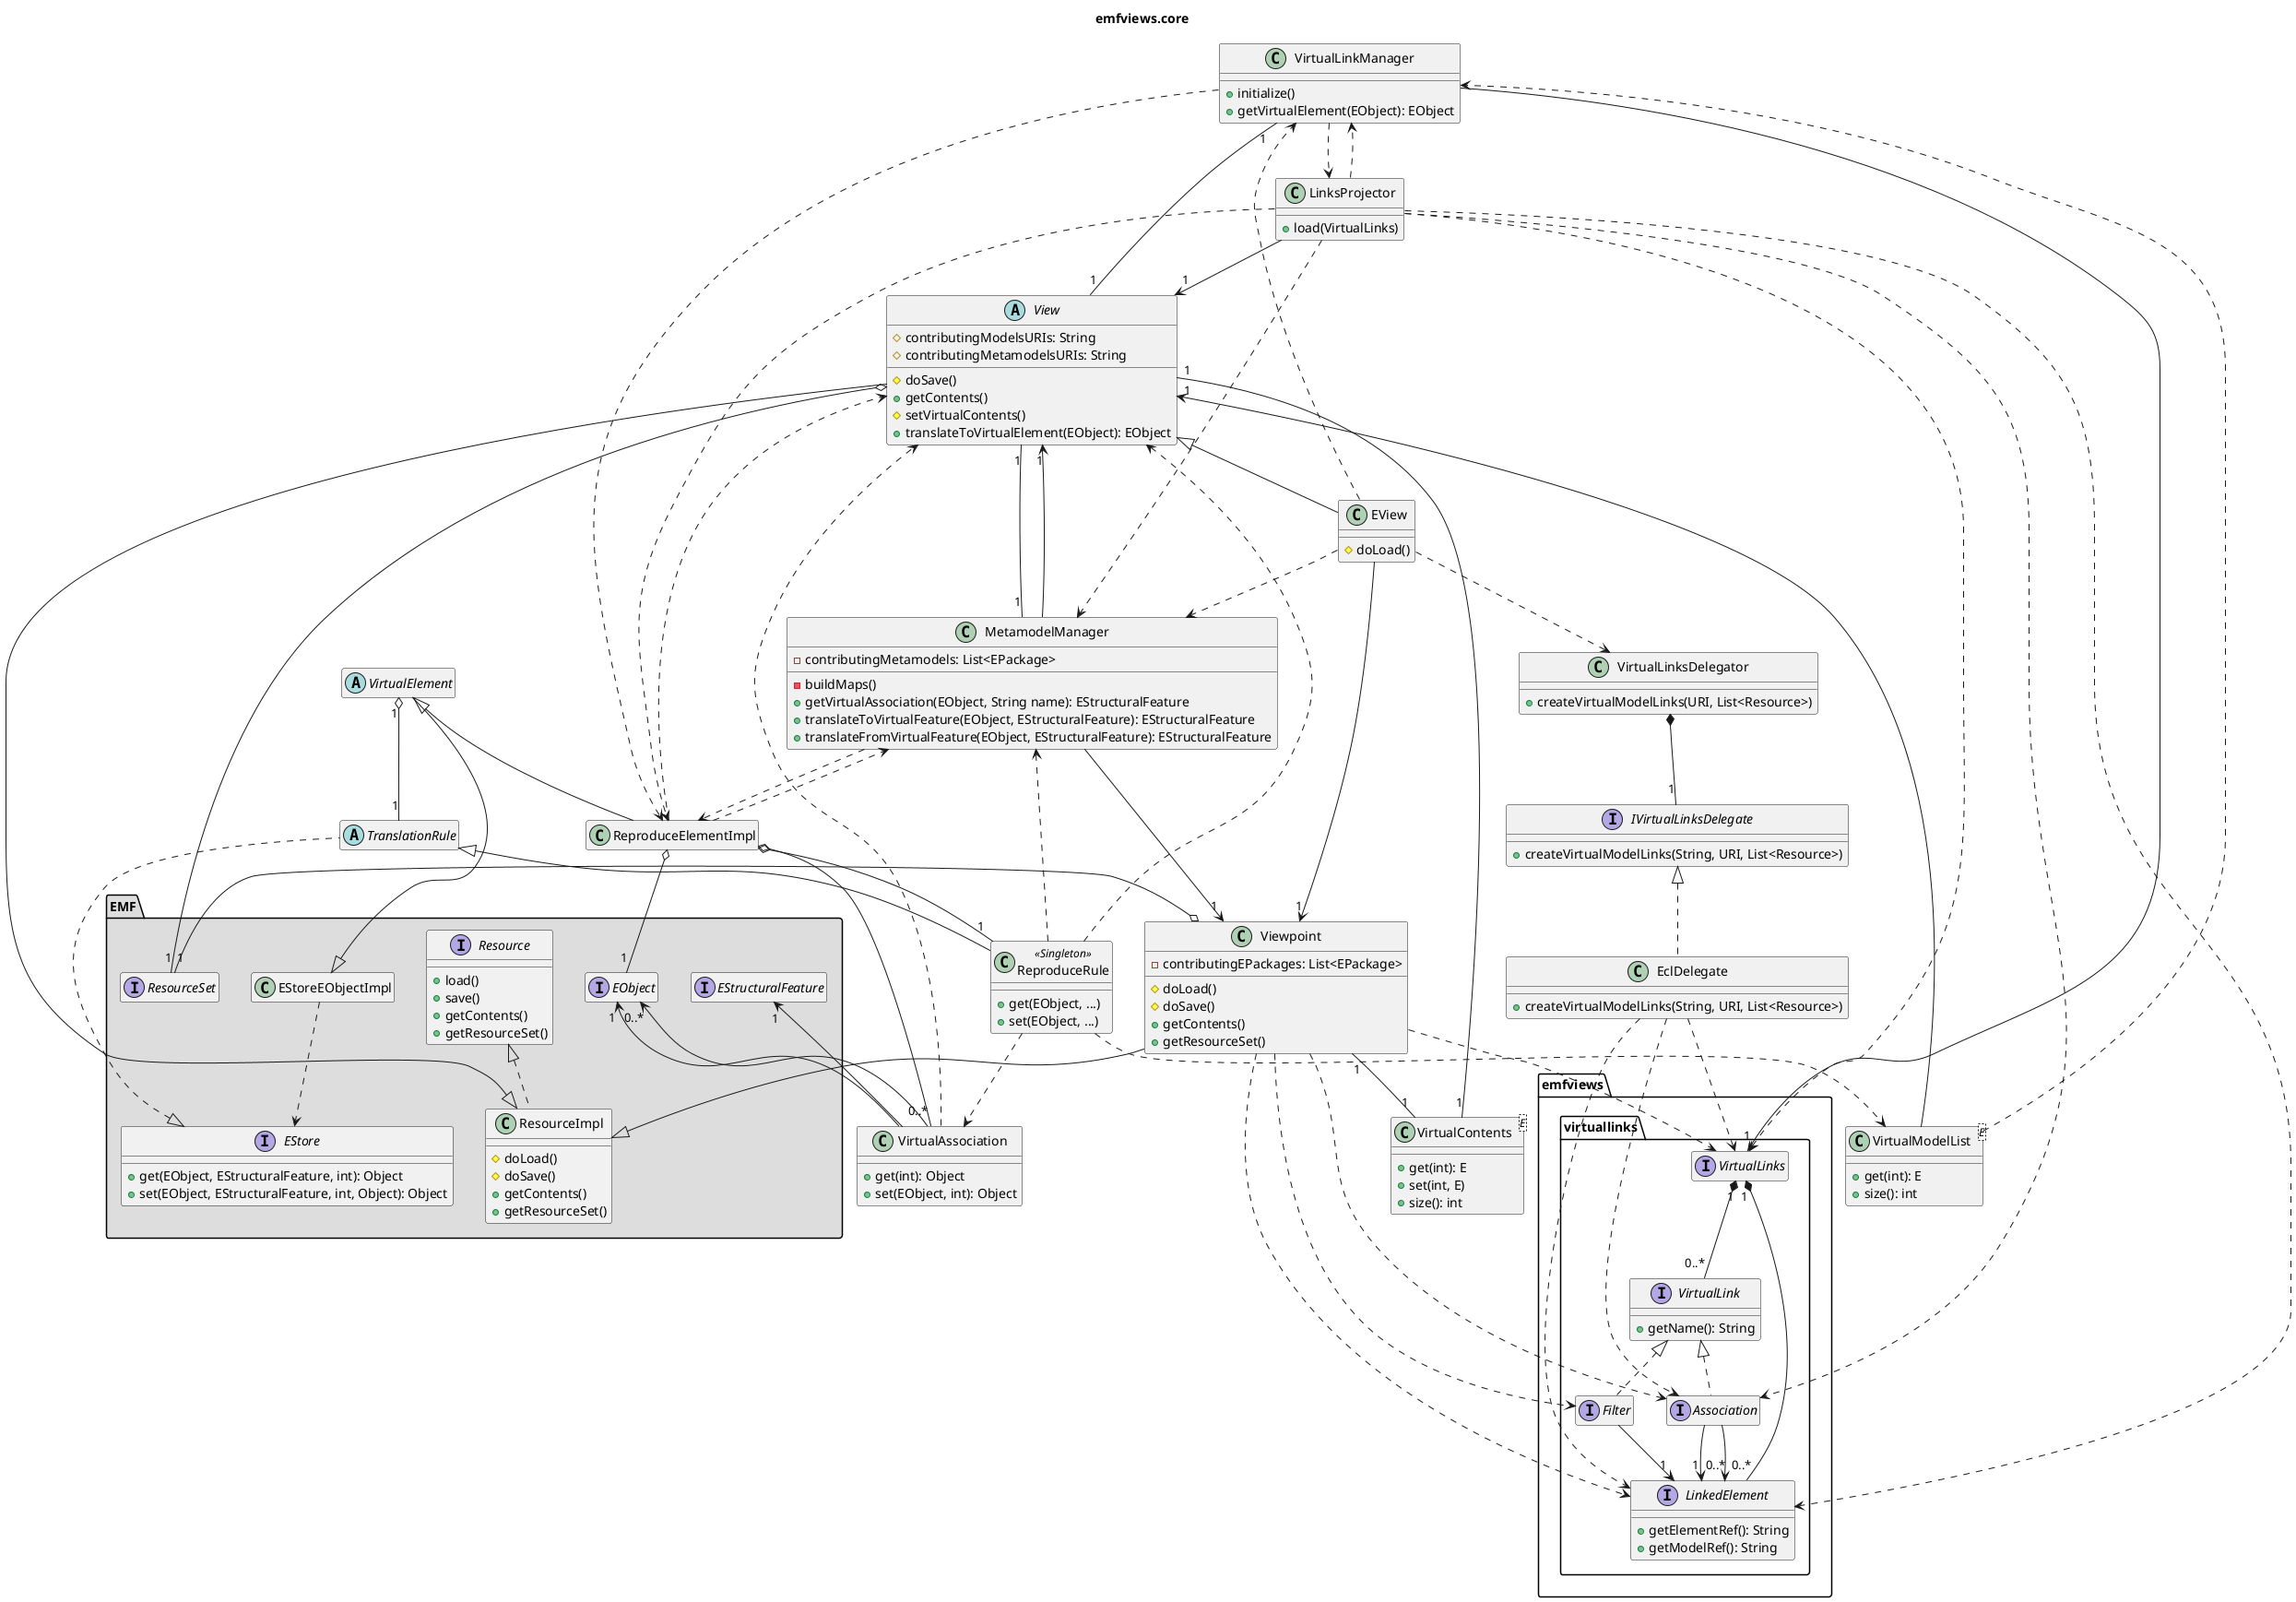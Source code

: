 @startuml

title emfviews.core

'~~~~~~~~~~~~~~~~~~~~~~~~~~~~~~~~~~~~~~~~~~~~~~~~~~~~~~~~~~~~~~~~~~~~~~~~~~~~
' EMF Package

package EMF #DDDDDD {

  interface Resource {
    +load()
    +save()
    +getContents()
    +getResourceSet()
  }

  class ResourceImpl {
    #doLoad()
    #doSave()
    +getContents()
    +getResourceSet()
  }

  class EStoreEObjectImpl {
  }

  interface EStore {
    +get(EObject, EStructuralFeature, int): Object
    +set(EObject, EStructuralFeature, int, Object): Object
  }

  interface EObject {
  }

  interface EStructuralFeature {
  }

  interface ResourceSet {
  }

}

hide EObject members
hide EStructuralFeature members
hide EStoreEObjectImpl members
hide ResourceSet members

Resource <|.. ResourceImpl
EStoreEObjectImpl ..> EStore

'~~~~~~~~~~~~~~~~~~~~~~~~~~~~~~~~~~~~~~~~~~~~~~~~~~~~~~~~~~~~~~~~~~~~~~~~~~~~
' VirtualLinks package

package emfviews.virtuallinks {

  interface VirtualLinks {
  }

  interface VirtualLink {
    +getName(): String
  }

  interface Filter {
  }

  interface Association {
  }

  interface LinkedElement {
    +getElementRef(): String
    +getModelRef(): String
  }

}

hide VirtualLinks members
hide Filter members
hide Association members

VirtualLinks "1" *-- "0..*" VirtualLink   /': virtualLinks '/
VirtualLinks "1" *-- "0..*" LinkedElement /': linkedElements '/

VirtualLink <|.. Association
VirtualLink <|.. Filter

Association --> "1" LinkedElement    /' : sourceElement '/
Association --> "0..*" LinkedElement /' : targetElements '/

Filter --> "1" LinkedElement    /' : filteredElement '/

/' hide VirtualLinks   '/

'~~~~~~~~~~~~~~~~~~~~~~~~~~~~~~~~~~~~~~~~~~~~~~~~~~~~~~~~~~~~~~~~~~~~~~~~~~~~
' EMFViews.elements/rules

abstract class VirtualElement {
}

class ReproduceElementImpl {
}

class VirtualAssociation {
  +get(int): Object
  +set(EObject, int): Object
}

abstract class TranslationRule {
}

class ReproduceRule <<Singleton>> {
  +get(EObject, ...)
  +set(EObject, ...)
}

class VirtualModelList<E> {
  +get(int): E
  +size(): int
}


hide VirtualElement members
hide ReproduceElementImpl members
hide TranslationRule members

EStoreEObjectImpl <|-- VirtualElement
VirtualElement <|-- ReproduceElementImpl
VirtualElement "1" o-- "1" TranslationRule /' : translationRule '/

ReproduceElementImpl o-- "1" EObject               /' : concreteElement '/
ReproduceElementImpl o-- "0..*" VirtualAssociation /' : virtualAssociations '/
ReproduceElementImpl o-- "1" ReproduceRule         /' : translationRule '/
ReproduceElementImpl ..> View
ReproduceElementImpl ..> MetamodelManager
/' ReproduceElementImpl ..> EStructuralFeature '/

VirtualAssociation --> "1" EObject            /' : container '/
VirtualAssociation --> "0..*" EObject         /' : referencedElements '/
VirtualAssociation --> "1" EStructuralFeature /' : virtualFeature '/
VirtualAssociation ..> View

EStore <|.. TranslationRule
TranslationRule <|-- ReproduceRule

ReproduceRule ..> View
ReproduceRule ..> MetamodelManager
ReproduceRule ..> VirtualModelList
ReproduceRule ..> VirtualAssociation

VirtualModelList --> "1" View   /' : virtualModel '/
VirtualModelList ..> VirtualLinkManager

'~~~~~~~~~~~~~~~~~~~~~~~~~~~~~~~~~~~~~~~~~~~~~~~~~~~~~~~~~~~~~~~~~~~~~~~~~~~~
' EMFViews.core

abstract class View {
  #contributingModelsURIs: String
  #contributingMetamodelsURIs: String
  #doSave()
  +getContents()
  #setVirtualContents()
  +translateToVirtualElement(EObject): EObject
}

class Viewpoint {
  -contributingEPackages: List<EPackage>
  #doLoad()
  #doSave()
  +getContents()
  +getResourceSet()
}

class EView {
  #doLoad()
}

class VirtualLinkManager {
  +initialize()
  +getVirtualElement(EObject): EObject
}

class MetamodelManager {
  -contributingMetamodels: List<EPackage>
  -buildMaps()
  +getVirtualAssociation(EObject, String name): EStructuralFeature
  +translateToVirtualFeature(EObject, EStructuralFeature): EStructuralFeature
  +translateFromVirtualFeature(EObject, EStructuralFeature): EStructuralFeature
}

class LinksProjector {
  +load(VirtualLinks)
}

class VirtualLinksDelegator {
  +createVirtualModelLinks(URI, List<Resource>)
}

interface IVirtualLinksDelegate {
  +createVirtualModelLinks(String, URI, List<Resource>)
}

class EclDelegate {
  +createVirtualModelLinks(String, URI, List<Resource>)
}

/'
 ' note left
 '   Created by VirtualLinkManager and
 '   discarded after it has created
 '   ReproduceElement for each Association
 ' end note
 '/

class VirtualContents<E> {
  +get(int): E
  +set(int, E)
  +size(): int
}

'~~~~~~~~~~~~~~~~~~~~~~~~~~~~~~~~~~~~~~~~~~~
' Relationships

ResourceImpl <|-- View
View "1" -left "1" VirtualLinkManager
View "1" -right "1" MetamodelManager
View "1" -- "1" VirtualContents
View o-- "1" ResourceSet

View <|-- EView
EView --> "1" Viewpoint              /' : viewpoint '/
EView ..> VirtualLinkManager
EView ..> MetamodelManager
EView ..> VirtualLinksDelegator

VirtualLinksDelegator *-- "1" IVirtualLinksDelegate

IVirtualLinksDelegate <|.. EclDelegate

EclDelegate ..> VirtualLinks
EclDelegate ..> Association
EclDelegate ..> LinkedElement

ResourceImpl <|-- Viewpoint
Viewpoint o-- "1" ResourceSet   /' : virtualResourceSet '/
Viewpoint "1" -- "1" VirtualContents
Viewpoint ..> VirtualLinks
Viewpoint ..> Association
Viewpoint ..> LinkedElement
Viewpoint ..> Filter

MetamodelManager --> "1" Viewpoint /' viewpoint '/
MetamodelManager --> "1" View /' virtualModel '/
MetamodelManager ..> ReproduceElementImpl

VirtualLinkManager --> "1" VirtualLinks /' weavingModel '/
VirtualLinkManager ..> ReproduceElementImpl
VirtualLinkManager ..> LinksProjector

LinksProjector --> "1" View     /'virtualModel '/
LinksProjector ..> VirtualLinkManager
LinksProjector ..> MetamodelManager
LinksProjector ..> VirtualLinks
LinksProjector ..> Association
LinksProjector ..> LinkedElement
LinksProjector ..> ReproduceElementImpl

@enduml


'~~~~~~~~~~~~~~~~~~~~~~~~~~~~~~~~~~~~~~~~~~~~~~~~~~~~~~~~~~~~~~~~~~~~~~~~~~~~
' Sequence diagram for LinksProjector

@startuml

title LinksProjector.loadAssociations

LinksProjector -> VirtualLinkManager : getVirtualElement
activate VirtualLinkManager

create ReproduceElementImpl
VirtualLinkManager -> ReproduceElementImpl : new
VirtualLinkManager -> LinksProjector
deactivate VirtualLinkManager

LinksProjector -> MetamodelManager : getVirtualAssociation
activate MetamodelManager
MetamodelManager -> MetamodelManager : virtualAssociations
MetamodelManager -> LinksProjector
deactivate MetamodelManager

LinksProjector -> ReproduceElementImpl : setVirtualAssociation
activate ReproduceElementImpl

create VirtualAssociation
ReproduceElementImpl -> VirtualAssociation : new
ReproduceElementImpl -> ReproduceElementImpl : virtualAssociations
deactivate ReproduceElementImpl

@enduml
